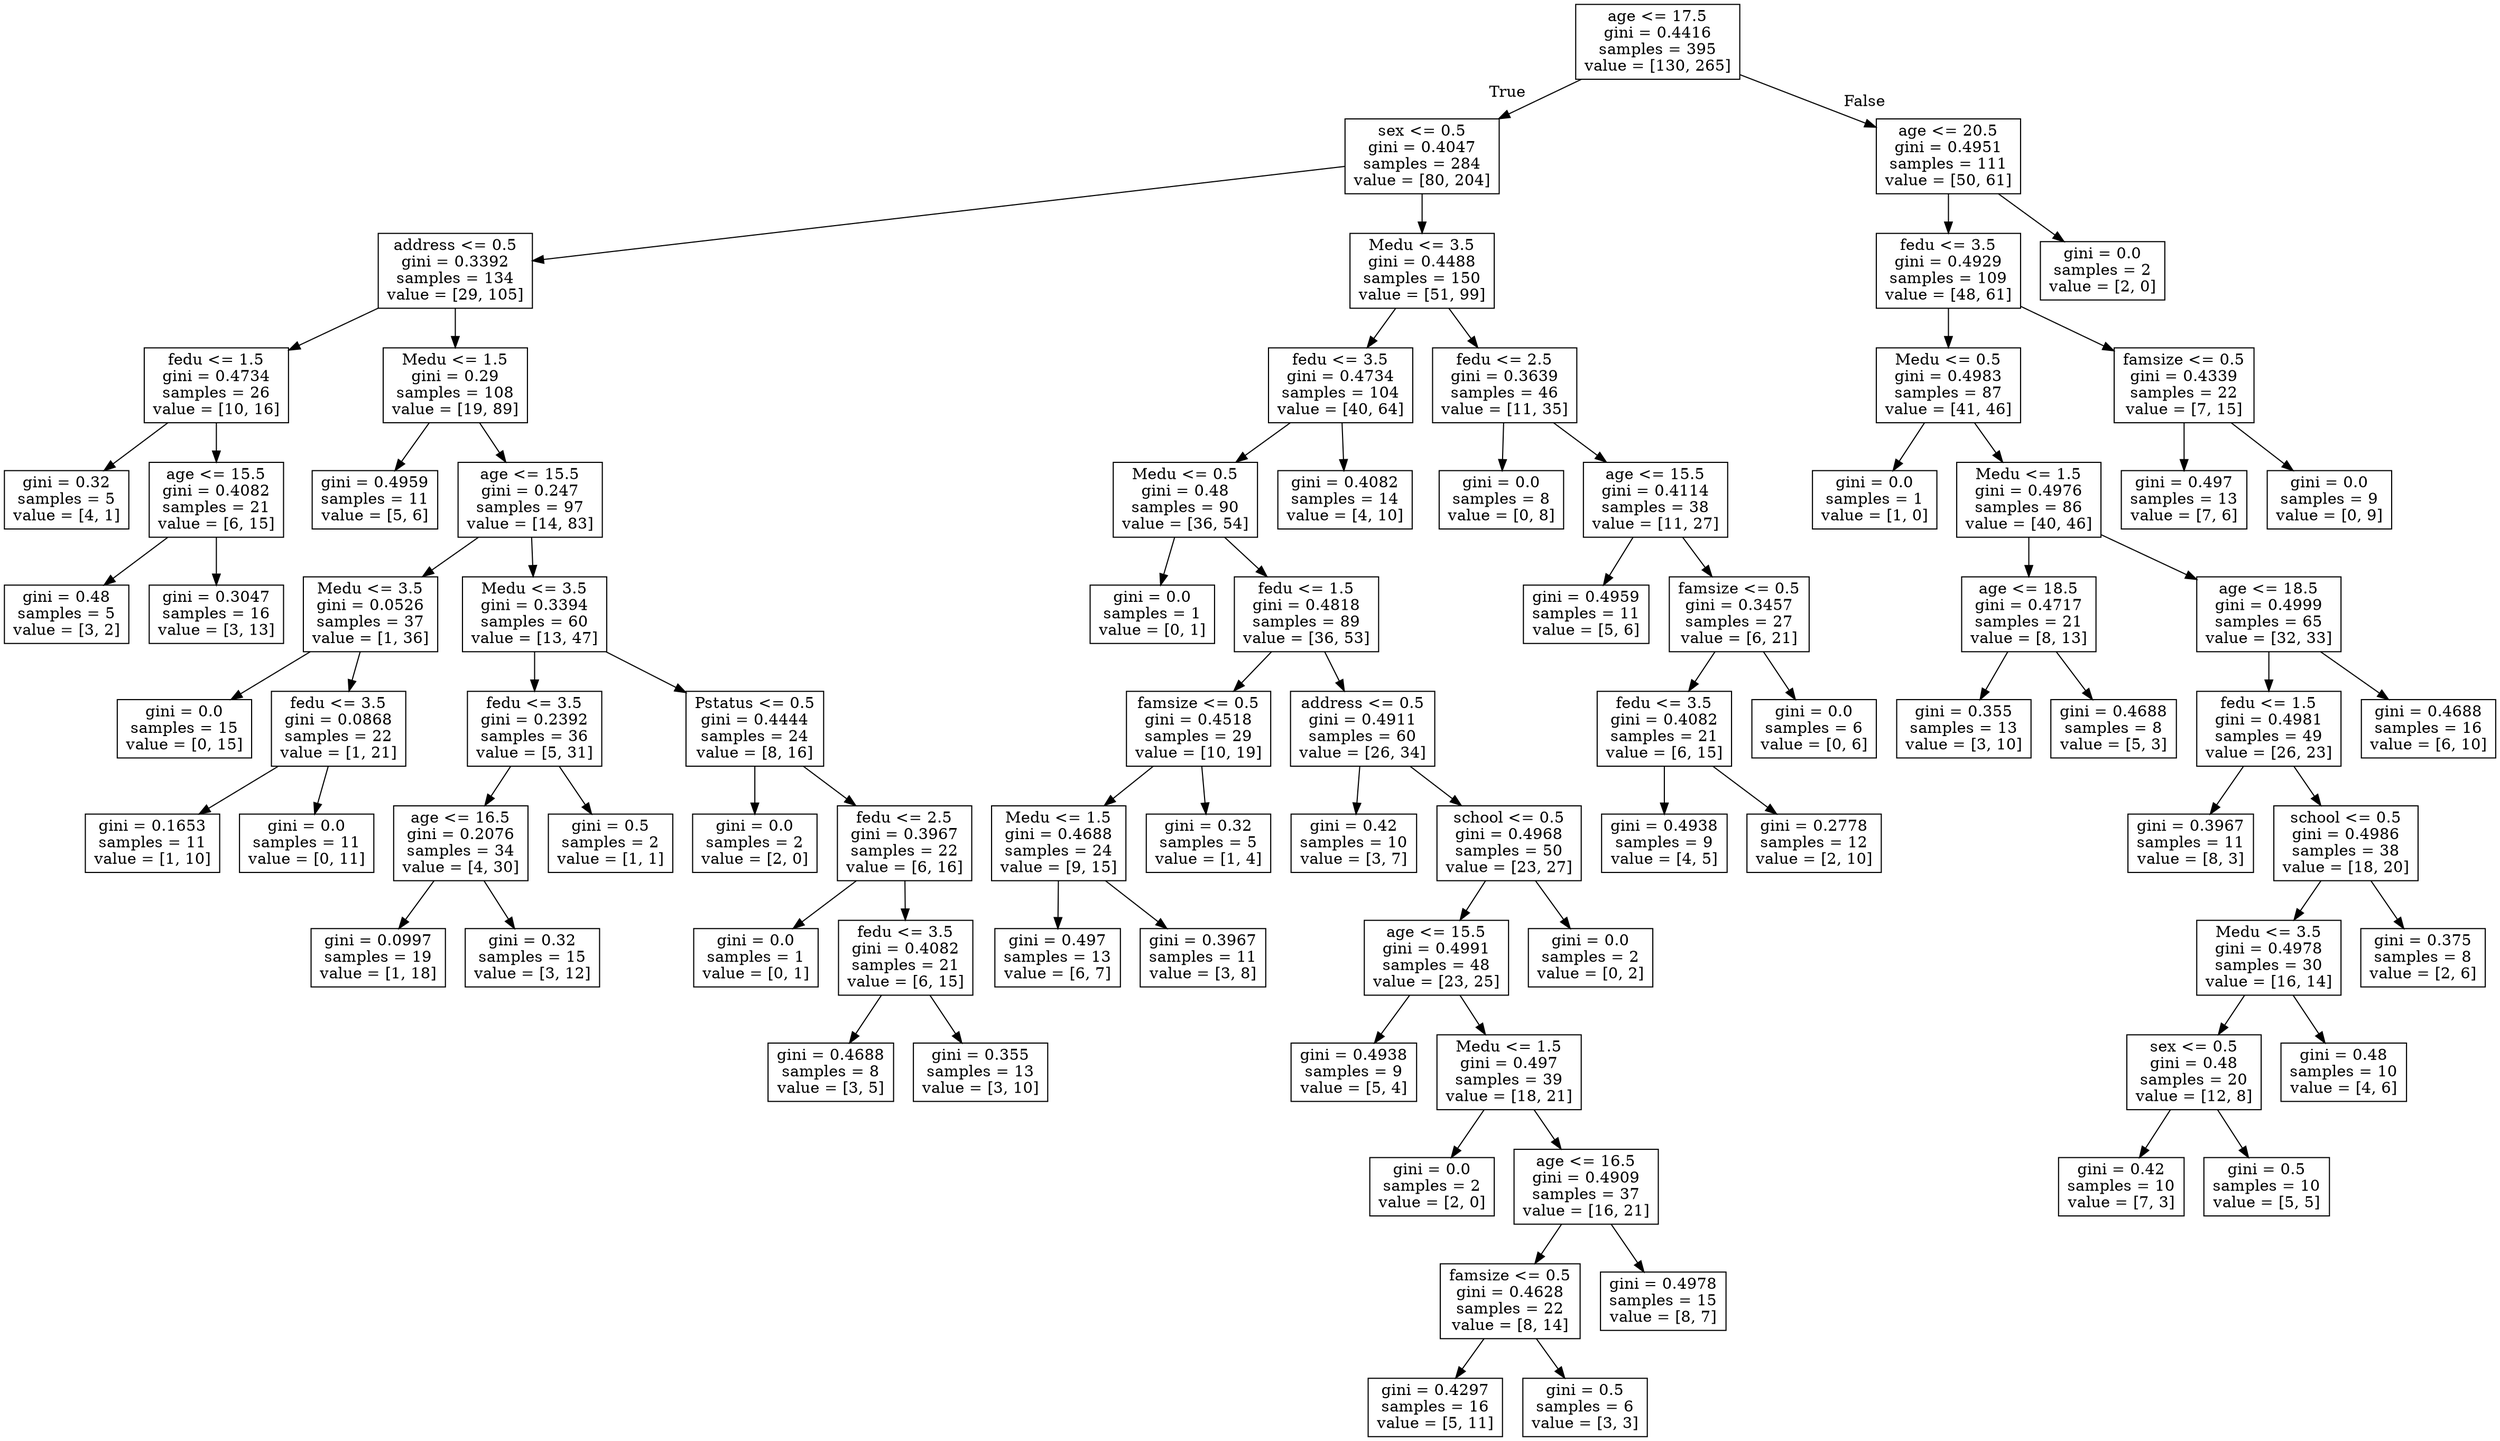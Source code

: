 digraph Tree {
node [shape=box] ;
0 [label="age <= 17.5\ngini = 0.4416\nsamples = 395\nvalue = [130, 265]"] ;
1 [label="sex <= 0.5\ngini = 0.4047\nsamples = 284\nvalue = [80, 204]"] ;
0 -> 1 [labeldistance=2.5, labelangle=45, headlabel="True"] ;
2 [label="address <= 0.5\ngini = 0.3392\nsamples = 134\nvalue = [29, 105]"] ;
1 -> 2 ;
3 [label="fedu <= 1.5\ngini = 0.4734\nsamples = 26\nvalue = [10, 16]"] ;
2 -> 3 ;
4 [label="gini = 0.32\nsamples = 5\nvalue = [4, 1]"] ;
3 -> 4 ;
5 [label="age <= 15.5\ngini = 0.4082\nsamples = 21\nvalue = [6, 15]"] ;
3 -> 5 ;
6 [label="gini = 0.48\nsamples = 5\nvalue = [3, 2]"] ;
5 -> 6 ;
7 [label="gini = 0.3047\nsamples = 16\nvalue = [3, 13]"] ;
5 -> 7 ;
8 [label="Medu <= 1.5\ngini = 0.29\nsamples = 108\nvalue = [19, 89]"] ;
2 -> 8 ;
9 [label="gini = 0.4959\nsamples = 11\nvalue = [5, 6]"] ;
8 -> 9 ;
10 [label="age <= 15.5\ngini = 0.247\nsamples = 97\nvalue = [14, 83]"] ;
8 -> 10 ;
11 [label="Medu <= 3.5\ngini = 0.0526\nsamples = 37\nvalue = [1, 36]"] ;
10 -> 11 ;
12 [label="gini = 0.0\nsamples = 15\nvalue = [0, 15]"] ;
11 -> 12 ;
13 [label="fedu <= 3.5\ngini = 0.0868\nsamples = 22\nvalue = [1, 21]"] ;
11 -> 13 ;
14 [label="gini = 0.1653\nsamples = 11\nvalue = [1, 10]"] ;
13 -> 14 ;
15 [label="gini = 0.0\nsamples = 11\nvalue = [0, 11]"] ;
13 -> 15 ;
16 [label="Medu <= 3.5\ngini = 0.3394\nsamples = 60\nvalue = [13, 47]"] ;
10 -> 16 ;
17 [label="fedu <= 3.5\ngini = 0.2392\nsamples = 36\nvalue = [5, 31]"] ;
16 -> 17 ;
18 [label="age <= 16.5\ngini = 0.2076\nsamples = 34\nvalue = [4, 30]"] ;
17 -> 18 ;
19 [label="gini = 0.0997\nsamples = 19\nvalue = [1, 18]"] ;
18 -> 19 ;
20 [label="gini = 0.32\nsamples = 15\nvalue = [3, 12]"] ;
18 -> 20 ;
21 [label="gini = 0.5\nsamples = 2\nvalue = [1, 1]"] ;
17 -> 21 ;
22 [label="Pstatus <= 0.5\ngini = 0.4444\nsamples = 24\nvalue = [8, 16]"] ;
16 -> 22 ;
23 [label="gini = 0.0\nsamples = 2\nvalue = [2, 0]"] ;
22 -> 23 ;
24 [label="fedu <= 2.5\ngini = 0.3967\nsamples = 22\nvalue = [6, 16]"] ;
22 -> 24 ;
25 [label="gini = 0.0\nsamples = 1\nvalue = [0, 1]"] ;
24 -> 25 ;
26 [label="fedu <= 3.5\ngini = 0.4082\nsamples = 21\nvalue = [6, 15]"] ;
24 -> 26 ;
27 [label="gini = 0.4688\nsamples = 8\nvalue = [3, 5]"] ;
26 -> 27 ;
28 [label="gini = 0.355\nsamples = 13\nvalue = [3, 10]"] ;
26 -> 28 ;
29 [label="Medu <= 3.5\ngini = 0.4488\nsamples = 150\nvalue = [51, 99]"] ;
1 -> 29 ;
30 [label="fedu <= 3.5\ngini = 0.4734\nsamples = 104\nvalue = [40, 64]"] ;
29 -> 30 ;
31 [label="Medu <= 0.5\ngini = 0.48\nsamples = 90\nvalue = [36, 54]"] ;
30 -> 31 ;
32 [label="gini = 0.0\nsamples = 1\nvalue = [0, 1]"] ;
31 -> 32 ;
33 [label="fedu <= 1.5\ngini = 0.4818\nsamples = 89\nvalue = [36, 53]"] ;
31 -> 33 ;
34 [label="famsize <= 0.5\ngini = 0.4518\nsamples = 29\nvalue = [10, 19]"] ;
33 -> 34 ;
35 [label="Medu <= 1.5\ngini = 0.4688\nsamples = 24\nvalue = [9, 15]"] ;
34 -> 35 ;
36 [label="gini = 0.497\nsamples = 13\nvalue = [6, 7]"] ;
35 -> 36 ;
37 [label="gini = 0.3967\nsamples = 11\nvalue = [3, 8]"] ;
35 -> 37 ;
38 [label="gini = 0.32\nsamples = 5\nvalue = [1, 4]"] ;
34 -> 38 ;
39 [label="address <= 0.5\ngini = 0.4911\nsamples = 60\nvalue = [26, 34]"] ;
33 -> 39 ;
40 [label="gini = 0.42\nsamples = 10\nvalue = [3, 7]"] ;
39 -> 40 ;
41 [label="school <= 0.5\ngini = 0.4968\nsamples = 50\nvalue = [23, 27]"] ;
39 -> 41 ;
42 [label="age <= 15.5\ngini = 0.4991\nsamples = 48\nvalue = [23, 25]"] ;
41 -> 42 ;
43 [label="gini = 0.4938\nsamples = 9\nvalue = [5, 4]"] ;
42 -> 43 ;
44 [label="Medu <= 1.5\ngini = 0.497\nsamples = 39\nvalue = [18, 21]"] ;
42 -> 44 ;
45 [label="gini = 0.0\nsamples = 2\nvalue = [2, 0]"] ;
44 -> 45 ;
46 [label="age <= 16.5\ngini = 0.4909\nsamples = 37\nvalue = [16, 21]"] ;
44 -> 46 ;
47 [label="famsize <= 0.5\ngini = 0.4628\nsamples = 22\nvalue = [8, 14]"] ;
46 -> 47 ;
48 [label="gini = 0.4297\nsamples = 16\nvalue = [5, 11]"] ;
47 -> 48 ;
49 [label="gini = 0.5\nsamples = 6\nvalue = [3, 3]"] ;
47 -> 49 ;
50 [label="gini = 0.4978\nsamples = 15\nvalue = [8, 7]"] ;
46 -> 50 ;
51 [label="gini = 0.0\nsamples = 2\nvalue = [0, 2]"] ;
41 -> 51 ;
52 [label="gini = 0.4082\nsamples = 14\nvalue = [4, 10]"] ;
30 -> 52 ;
53 [label="fedu <= 2.5\ngini = 0.3639\nsamples = 46\nvalue = [11, 35]"] ;
29 -> 53 ;
54 [label="gini = 0.0\nsamples = 8\nvalue = [0, 8]"] ;
53 -> 54 ;
55 [label="age <= 15.5\ngini = 0.4114\nsamples = 38\nvalue = [11, 27]"] ;
53 -> 55 ;
56 [label="gini = 0.4959\nsamples = 11\nvalue = [5, 6]"] ;
55 -> 56 ;
57 [label="famsize <= 0.5\ngini = 0.3457\nsamples = 27\nvalue = [6, 21]"] ;
55 -> 57 ;
58 [label="fedu <= 3.5\ngini = 0.4082\nsamples = 21\nvalue = [6, 15]"] ;
57 -> 58 ;
59 [label="gini = 0.4938\nsamples = 9\nvalue = [4, 5]"] ;
58 -> 59 ;
60 [label="gini = 0.2778\nsamples = 12\nvalue = [2, 10]"] ;
58 -> 60 ;
61 [label="gini = 0.0\nsamples = 6\nvalue = [0, 6]"] ;
57 -> 61 ;
62 [label="age <= 20.5\ngini = 0.4951\nsamples = 111\nvalue = [50, 61]"] ;
0 -> 62 [labeldistance=2.5, labelangle=-45, headlabel="False"] ;
63 [label="fedu <= 3.5\ngini = 0.4929\nsamples = 109\nvalue = [48, 61]"] ;
62 -> 63 ;
64 [label="Medu <= 0.5\ngini = 0.4983\nsamples = 87\nvalue = [41, 46]"] ;
63 -> 64 ;
65 [label="gini = 0.0\nsamples = 1\nvalue = [1, 0]"] ;
64 -> 65 ;
66 [label="Medu <= 1.5\ngini = 0.4976\nsamples = 86\nvalue = [40, 46]"] ;
64 -> 66 ;
67 [label="age <= 18.5\ngini = 0.4717\nsamples = 21\nvalue = [8, 13]"] ;
66 -> 67 ;
68 [label="gini = 0.355\nsamples = 13\nvalue = [3, 10]"] ;
67 -> 68 ;
69 [label="gini = 0.4688\nsamples = 8\nvalue = [5, 3]"] ;
67 -> 69 ;
70 [label="age <= 18.5\ngini = 0.4999\nsamples = 65\nvalue = [32, 33]"] ;
66 -> 70 ;
71 [label="fedu <= 1.5\ngini = 0.4981\nsamples = 49\nvalue = [26, 23]"] ;
70 -> 71 ;
72 [label="gini = 0.3967\nsamples = 11\nvalue = [8, 3]"] ;
71 -> 72 ;
73 [label="school <= 0.5\ngini = 0.4986\nsamples = 38\nvalue = [18, 20]"] ;
71 -> 73 ;
74 [label="Medu <= 3.5\ngini = 0.4978\nsamples = 30\nvalue = [16, 14]"] ;
73 -> 74 ;
75 [label="sex <= 0.5\ngini = 0.48\nsamples = 20\nvalue = [12, 8]"] ;
74 -> 75 ;
76 [label="gini = 0.42\nsamples = 10\nvalue = [7, 3]"] ;
75 -> 76 ;
77 [label="gini = 0.5\nsamples = 10\nvalue = [5, 5]"] ;
75 -> 77 ;
78 [label="gini = 0.48\nsamples = 10\nvalue = [4, 6]"] ;
74 -> 78 ;
79 [label="gini = 0.375\nsamples = 8\nvalue = [2, 6]"] ;
73 -> 79 ;
80 [label="gini = 0.4688\nsamples = 16\nvalue = [6, 10]"] ;
70 -> 80 ;
81 [label="famsize <= 0.5\ngini = 0.4339\nsamples = 22\nvalue = [7, 15]"] ;
63 -> 81 ;
82 [label="gini = 0.497\nsamples = 13\nvalue = [7, 6]"] ;
81 -> 82 ;
83 [label="gini = 0.0\nsamples = 9\nvalue = [0, 9]"] ;
81 -> 83 ;
84 [label="gini = 0.0\nsamples = 2\nvalue = [2, 0]"] ;
62 -> 84 ;
}